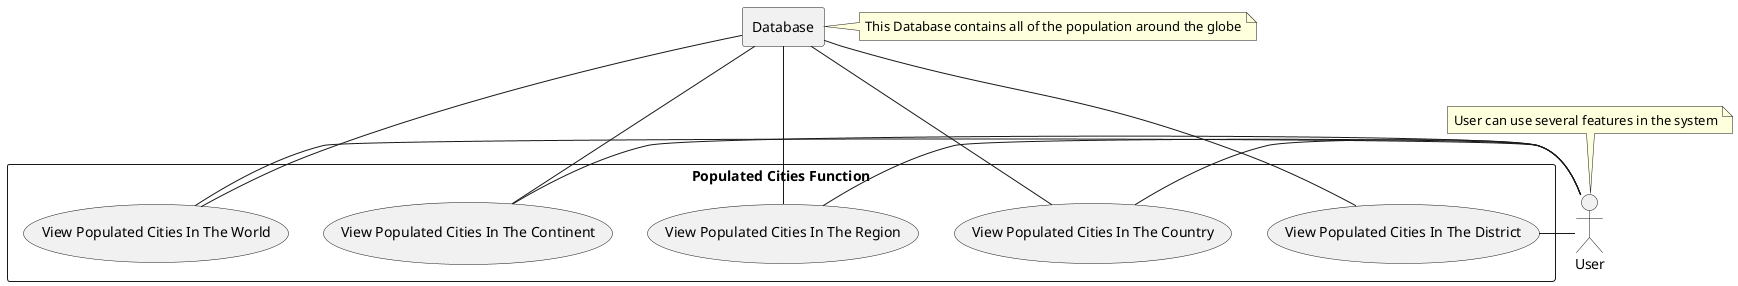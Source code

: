 @startuml
    actor user as "User"
        note top of user: User can use several features in the system
        rectangle db as "Database"
        note right of db: This Database contains all of the population around the globe
    rectangle "Populated Cities Function"{
        usecase PCiWORLD as "View Populated Cities In The World"
        usecase PCiCONTINENT as "View Populated Cities In The Continent"
        usecase PCiREGION as "View Populated Cities In The Region"
        usecase PC4 as "View Populated Cities In The Country"
        usecase PC5 as "View Populated Cities In The District"
        user - PCiWORLD
        user - PCiCONTINENT
        user - PCiREGION
        user - PC4
        user - PC5
        db --- PCiWORLD
        db --- PCiCONTINENT
        db --- PCiREGION
        db --- PC4
        db --- PC5
    }
@enduml